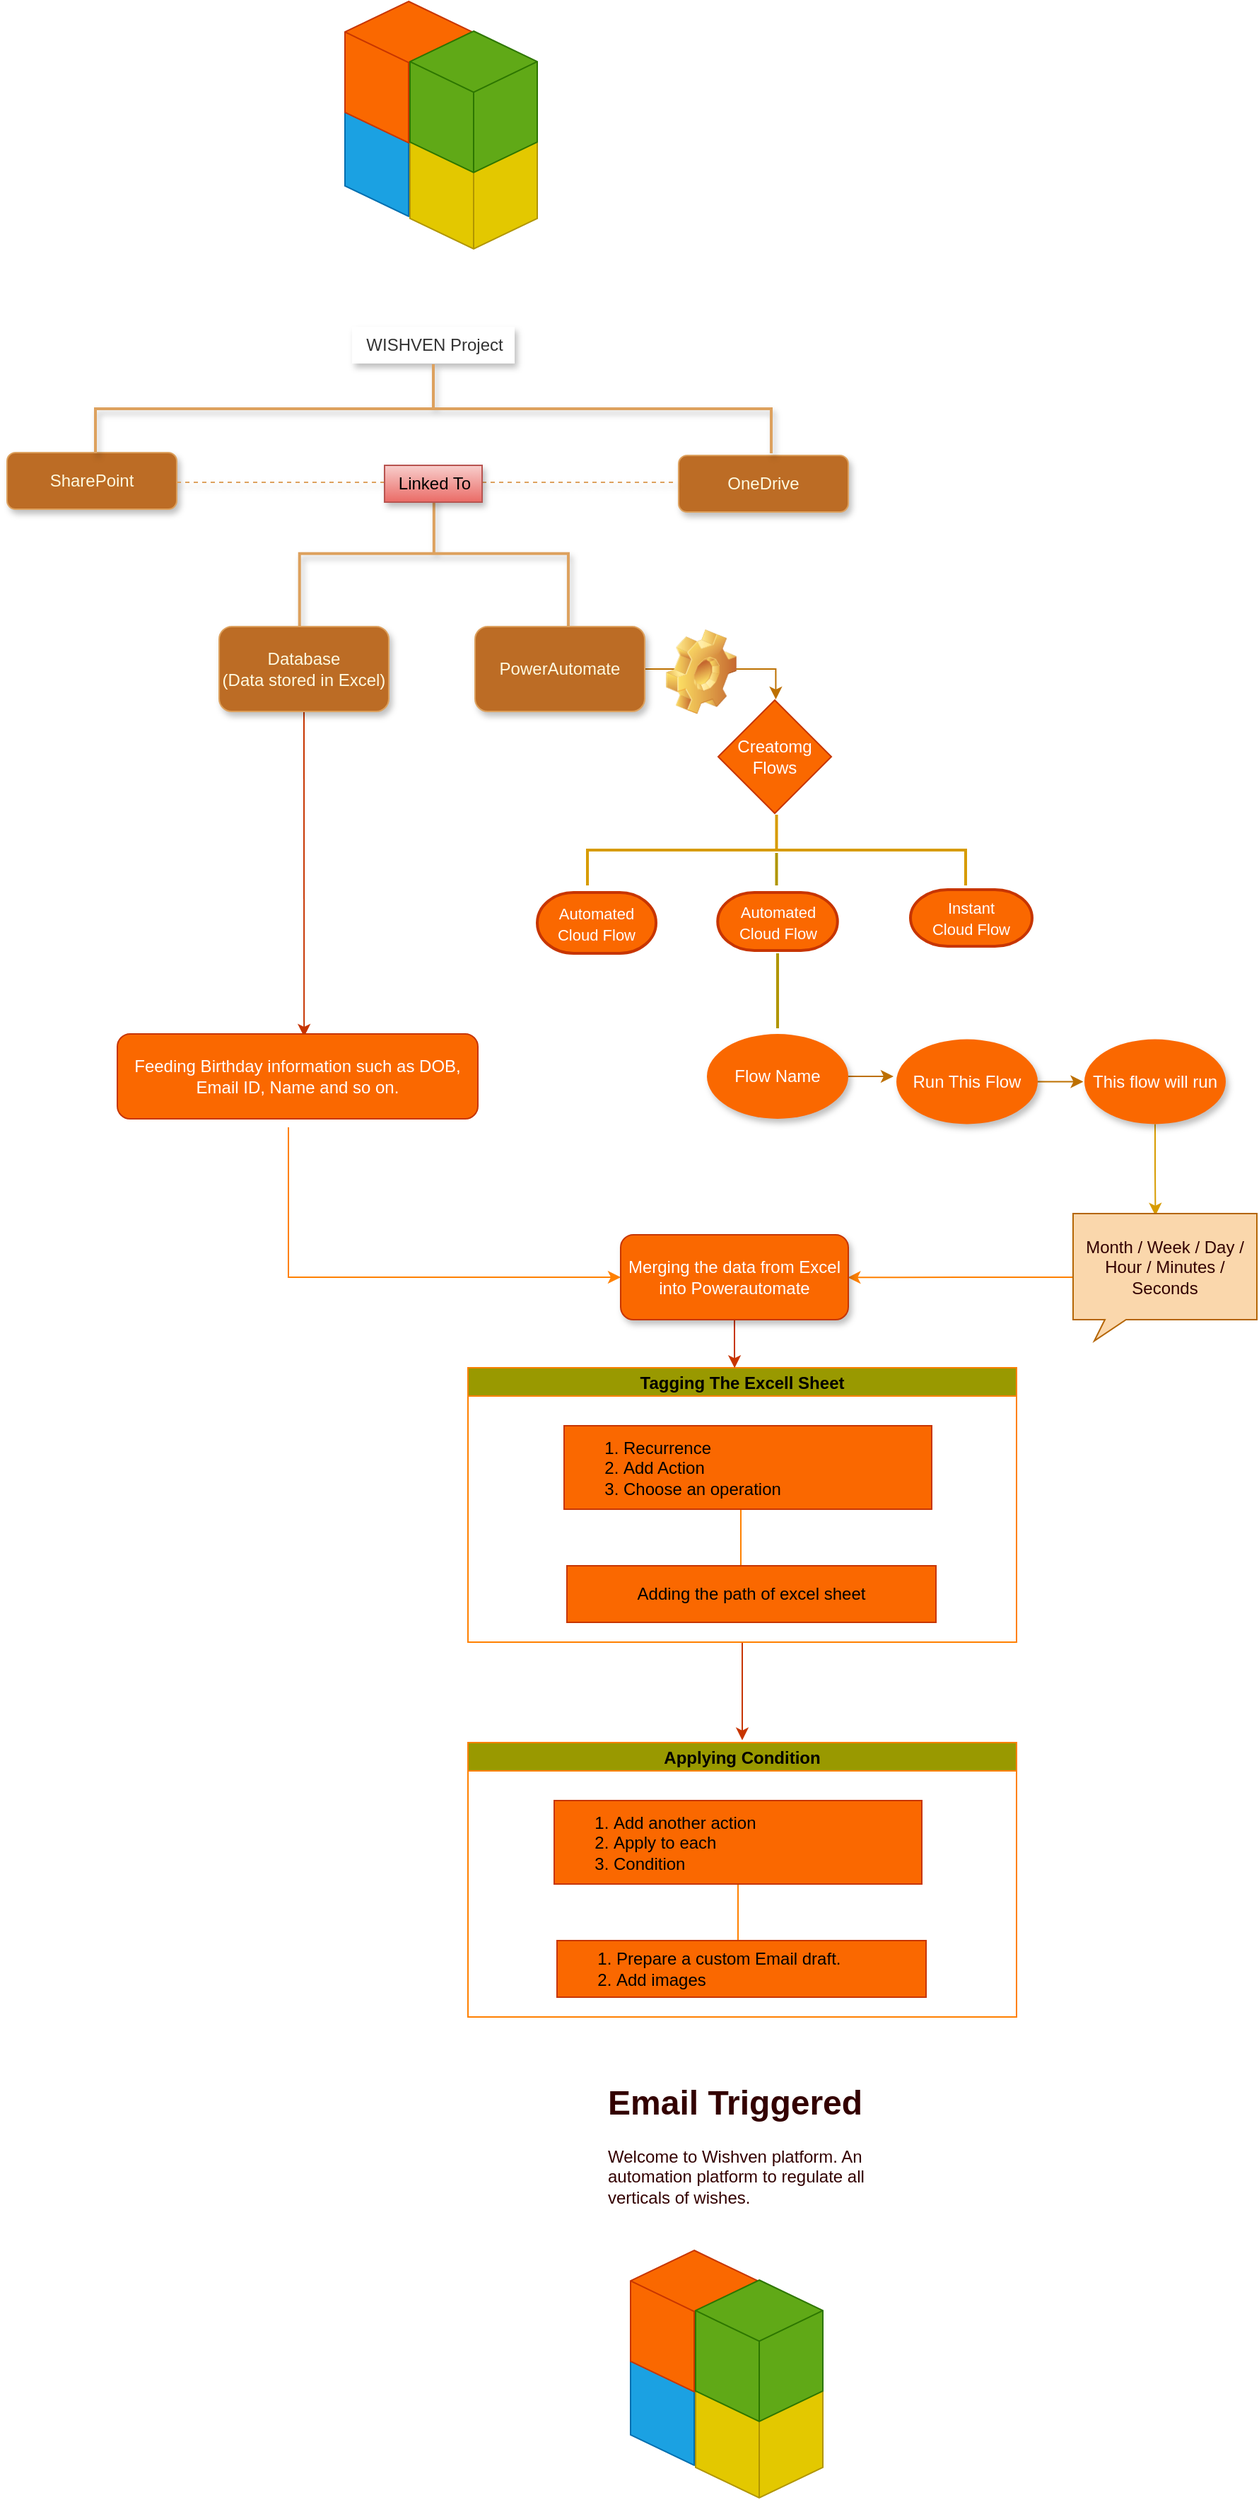 <mxfile version="21.6.8" type="github">
  <diagram name="Page-1" id="KdCPvyaEyFZrJNqloSRo">
    <mxGraphModel dx="1900" dy="1209" grid="0" gridSize="10" guides="1" tooltips="1" connect="1" arrows="1" fold="1" page="0" pageScale="1" pageWidth="850" pageHeight="1100" math="0" shadow="0">
      <root>
        <mxCell id="0" />
        <mxCell id="1" parent="0" />
        <mxCell id="EuIpPgGyZxs1bAB_q9Bw-1" value="OneDrive" style="rounded=1;whiteSpace=wrap;html=1;fontSize=12;glass=0;strokeWidth=1;shadow=1;labelBackgroundColor=none;fillColor=#BC6C25;strokeColor=#DDA15E;fontColor=#FEFAE0;" vertex="1" parent="1">
          <mxGeometry x="340" y="42" width="120" height="40" as="geometry" />
        </mxCell>
        <mxCell id="EuIpPgGyZxs1bAB_q9Bw-2" value="SharePoint" style="rounded=1;whiteSpace=wrap;html=1;fontSize=12;glass=0;strokeWidth=1;shadow=1;labelBackgroundColor=none;fillColor=#BC6C25;strokeColor=#DDA15E;fontColor=#FEFAE0;" vertex="1" parent="1">
          <mxGeometry x="-135" y="40" width="120" height="40" as="geometry" />
        </mxCell>
        <mxCell id="EuIpPgGyZxs1bAB_q9Bw-3" value="&lt;font color=&quot;#333333&quot;&gt;WISHVEN Project&lt;/font&gt;" style="text;html=1;align=center;verticalAlign=middle;resizable=0;points=[];autosize=1;strokeColor=none;fillColor=default;fontColor=#FEFAE0;shadow=1;" vertex="1" parent="1">
          <mxGeometry x="109" y="-49" width="115" height="26" as="geometry" />
        </mxCell>
        <mxCell id="EuIpPgGyZxs1bAB_q9Bw-4" value="" style="strokeWidth=2;html=1;shape=mxgraph.flowchart.annotation_2;align=left;labelPosition=right;pointerEvents=1;strokeColor=#DDA15E;fontColor=#FEFAE0;fillColor=#BC6C25;rotation=90;shadow=1;" vertex="1" parent="1">
          <mxGeometry x="135" y="-230" width="63" height="478" as="geometry" />
        </mxCell>
        <mxCell id="EuIpPgGyZxs1bAB_q9Bw-5" value="" style="strokeWidth=2;html=1;shape=mxgraph.flowchart.annotation_2;align=left;labelPosition=right;pointerEvents=1;strokeColor=#DDA15E;fontColor=#FEFAE0;fillColor=#BC6C25;rotation=90;shadow=1;" vertex="1" parent="1">
          <mxGeometry x="115.34" y="16.35" width="103.16" height="190.1" as="geometry" />
        </mxCell>
        <mxCell id="EuIpPgGyZxs1bAB_q9Bw-6" style="edgeStyle=orthogonalEdgeStyle;orthogonalLoop=1;jettySize=auto;html=1;curved=1;strokeColor=#C73500;entryX=0.518;entryY=0.033;entryDx=0;entryDy=0;entryPerimeter=0;fillColor=#fa6800;" edge="1" parent="1" source="EuIpPgGyZxs1bAB_q9Bw-7" target="EuIpPgGyZxs1bAB_q9Bw-13">
          <mxGeometry relative="1" as="geometry">
            <mxPoint x="75" y="315.0" as="targetPoint" />
          </mxGeometry>
        </mxCell>
        <mxCell id="EuIpPgGyZxs1bAB_q9Bw-7" value="Database&lt;br&gt;(Data stored in Excel)" style="rounded=1;whiteSpace=wrap;html=1;strokeColor=#DDA15E;fontColor=#FEFAE0;fillColor=#BC6C25;shadow=1;" vertex="1" parent="1">
          <mxGeometry x="15" y="163" width="120" height="60" as="geometry" />
        </mxCell>
        <mxCell id="EuIpPgGyZxs1bAB_q9Bw-8" value="" style="endArrow=none;dashed=1;html=1;rounded=0;strokeColor=#DDA15E;fontColor=#FEFAE0;fillColor=#BC6C25;shadow=1;" edge="1" parent="1">
          <mxGeometry width="50" height="50" relative="1" as="geometry">
            <mxPoint x="-15" y="61" as="sourcePoint" />
            <mxPoint x="339" y="61" as="targetPoint" />
          </mxGeometry>
        </mxCell>
        <mxCell id="EuIpPgGyZxs1bAB_q9Bw-9" style="edgeStyle=orthogonalEdgeStyle;rounded=0;orthogonalLoop=1;jettySize=auto;html=1;entryX=0.509;entryY=-0.007;entryDx=0;entryDy=0;entryPerimeter=0;fillColor=#f0a30a;strokeColor=#BD7000;" edge="1" parent="1" source="EuIpPgGyZxs1bAB_q9Bw-10" target="EuIpPgGyZxs1bAB_q9Bw-14">
          <mxGeometry relative="1" as="geometry" />
        </mxCell>
        <mxCell id="EuIpPgGyZxs1bAB_q9Bw-10" value="PowerAutomate" style="rounded=1;whiteSpace=wrap;html=1;strokeColor=#DDA15E;fontColor=#FEFAE0;fillColor=#BC6C25;shadow=1;" vertex="1" parent="1">
          <mxGeometry x="196" y="163" width="120" height="60" as="geometry" />
        </mxCell>
        <mxCell id="EuIpPgGyZxs1bAB_q9Bw-11" value="Linked To" style="text;html=1;align=center;verticalAlign=middle;resizable=0;points=[];autosize=1;fillColor=#f8cecc;strokeColor=#b85450;gradientColor=#ea6b66;shadow=1;" vertex="1" parent="1">
          <mxGeometry x="132" y="49" width="69" height="26" as="geometry" />
        </mxCell>
        <mxCell id="EuIpPgGyZxs1bAB_q9Bw-12" style="edgeStyle=orthogonalEdgeStyle;rounded=0;orthogonalLoop=1;jettySize=auto;html=1;exitX=0.501;exitY=1.017;exitDx=0;exitDy=0;exitPerimeter=0;strokeColor=#FF8000;" edge="1" parent="1">
          <mxGeometry relative="1" as="geometry">
            <mxPoint x="299" y="623" as="targetPoint" />
            <mxPoint x="64.005" y="517" as="sourcePoint" />
            <Array as="points">
              <mxPoint x="64" y="623" />
            </Array>
          </mxGeometry>
        </mxCell>
        <mxCell id="EuIpPgGyZxs1bAB_q9Bw-13" value="&lt;font color=&quot;#ffffff&quot;&gt;Feeding Birthday information such as DOB, Email ID, Name and so on.&lt;/font&gt;" style="rounded=1;whiteSpace=wrap;html=1;fillColor=#fa6800;fontColor=#000000;strokeColor=#C73500;" vertex="1" parent="1">
          <mxGeometry x="-57" y="451" width="255" height="60" as="geometry" />
        </mxCell>
        <mxCell id="EuIpPgGyZxs1bAB_q9Bw-14" value="&lt;font color=&quot;#ffffff&quot;&gt;Creatomg&lt;br&gt;Flows&lt;/font&gt;" style="rhombus;whiteSpace=wrap;html=1;fillColor=#fa6800;fontColor=#000000;strokeColor=#C73500;" vertex="1" parent="1">
          <mxGeometry x="368" y="215" width="80" height="80" as="geometry" />
        </mxCell>
        <mxCell id="EuIpPgGyZxs1bAB_q9Bw-15" value="" style="shape=image;html=1;verticalLabelPosition=bottom;verticalAlign=top;imageAspect=0;image=img/clipart/Gear_128x128.png" vertex="1" parent="1">
          <mxGeometry x="331" y="165" width="50" height="60" as="geometry" />
        </mxCell>
        <mxCell id="EuIpPgGyZxs1bAB_q9Bw-16" value="" style="strokeWidth=2;html=1;shape=mxgraph.flowchart.annotation_2;align=left;labelPosition=right;pointerEvents=1;rotation=90;fillColor=#ffcd28;strokeColor=#d79b00;gradientColor=#ffa500;" vertex="1" parent="1">
          <mxGeometry x="384.25" y="187.25" width="50" height="267.5" as="geometry" />
        </mxCell>
        <mxCell id="EuIpPgGyZxs1bAB_q9Bw-17" value="&lt;font style=&quot;font-size: 11px;&quot; color=&quot;#ffffff&quot;&gt;Automated&lt;br&gt;Cloud Flow&lt;/font&gt;" style="strokeWidth=2;html=1;shape=mxgraph.flowchart.terminator;whiteSpace=wrap;fillColor=#fa6800;fontColor=#000000;strokeColor=#C73500;" vertex="1" parent="1">
          <mxGeometry x="240" y="351" width="84" height="43" as="geometry" />
        </mxCell>
        <mxCell id="EuIpPgGyZxs1bAB_q9Bw-18" value="&lt;font style=&quot;font-size: 11px;&quot; color=&quot;#ffffff&quot;&gt;Instant&lt;br&gt;Cloud Flow&lt;/font&gt;" style="strokeWidth=2;html=1;shape=mxgraph.flowchart.terminator;whiteSpace=wrap;fillColor=#fa6800;fontColor=#000000;strokeColor=#C73500;" vertex="1" parent="1">
          <mxGeometry x="504" y="349" width="86" height="40" as="geometry" />
        </mxCell>
        <mxCell id="EuIpPgGyZxs1bAB_q9Bw-19" value="&lt;font style=&quot;font-size: 11px;&quot; color=&quot;#ffffff&quot;&gt;Automated&lt;br&gt;Cloud Flow&lt;/font&gt;" style="strokeWidth=2;html=1;shape=mxgraph.flowchart.terminator;whiteSpace=wrap;fillColor=#fa6800;fontColor=#000000;strokeColor=#C73500;" vertex="1" parent="1">
          <mxGeometry x="367.63" y="351" width="84.75" height="41" as="geometry" />
        </mxCell>
        <mxCell id="EuIpPgGyZxs1bAB_q9Bw-20" value="" style="line;strokeWidth=2;direction=south;html=1;fillColor=#e3c800;fontColor=#000000;strokeColor=#B09500;" vertex="1" parent="1">
          <mxGeometry x="404.25" y="323" width="10" height="23" as="geometry" />
        </mxCell>
        <mxCell id="EuIpPgGyZxs1bAB_q9Bw-21" style="edgeStyle=orthogonalEdgeStyle;rounded=0;orthogonalLoop=1;jettySize=auto;html=1;fillColor=#f0a30a;strokeColor=#BD7000;" edge="1" parent="1" source="EuIpPgGyZxs1bAB_q9Bw-22">
          <mxGeometry relative="1" as="geometry">
            <mxPoint x="492.0" y="481" as="targetPoint" />
          </mxGeometry>
        </mxCell>
        <mxCell id="EuIpPgGyZxs1bAB_q9Bw-22" value="&lt;font color=&quot;#ffffff&quot;&gt;Flow Name&lt;/font&gt;" style="ellipse;shape=doubleEllipse;whiteSpace=wrap;html=1;fillColor=#fa6800;fontColor=#000000;strokeColor=none;shadow=1;gradientColor=none;" vertex="1" parent="1">
          <mxGeometry x="360" y="451" width="100" height="60" as="geometry" />
        </mxCell>
        <mxCell id="EuIpPgGyZxs1bAB_q9Bw-23" value="" style="line;strokeWidth=2;direction=south;html=1;fillColor=#e3c800;fontColor=#000000;strokeColor=#B09500;" vertex="1" parent="1">
          <mxGeometry x="405" y="394" width="10" height="53" as="geometry" />
        </mxCell>
        <mxCell id="EuIpPgGyZxs1bAB_q9Bw-24" style="edgeStyle=orthogonalEdgeStyle;rounded=0;orthogonalLoop=1;jettySize=auto;html=1;fillColor=#f0a30a;strokeColor=#BD7000;" edge="1" parent="1" source="EuIpPgGyZxs1bAB_q9Bw-25">
          <mxGeometry relative="1" as="geometry">
            <mxPoint x="626.231" y="484.75" as="targetPoint" />
          </mxGeometry>
        </mxCell>
        <mxCell id="EuIpPgGyZxs1bAB_q9Bw-25" value="&lt;font color=&quot;#ffffff&quot;&gt;Run This Flow&lt;/font&gt;" style="ellipse;shape=doubleEllipse;whiteSpace=wrap;html=1;fillColor=#fa6800;fontColor=#000000;strokeColor=none;shadow=1;" vertex="1" parent="1">
          <mxGeometry x="494" y="454.75" width="100" height="60" as="geometry" />
        </mxCell>
        <mxCell id="EuIpPgGyZxs1bAB_q9Bw-26" style="edgeStyle=orthogonalEdgeStyle;rounded=0;orthogonalLoop=1;jettySize=auto;html=1;entryX=0.448;entryY=0.016;entryDx=0;entryDy=0;entryPerimeter=0;fillColor=#ffcd28;gradientColor=#ffa500;strokeColor=#d79b00;" edge="1" parent="1" source="EuIpPgGyZxs1bAB_q9Bw-27" target="EuIpPgGyZxs1bAB_q9Bw-33">
          <mxGeometry relative="1" as="geometry" />
        </mxCell>
        <mxCell id="EuIpPgGyZxs1bAB_q9Bw-27" value="&lt;font color=&quot;#ffffff&quot;&gt;This flow will run&lt;/font&gt;" style="ellipse;shape=doubleEllipse;whiteSpace=wrap;html=1;fillColor=#fa6800;fontColor=#000000;strokeColor=none;shadow=1;" vertex="1" parent="1">
          <mxGeometry x="627" y="454.75" width="100" height="60" as="geometry" />
        </mxCell>
        <mxCell id="EuIpPgGyZxs1bAB_q9Bw-28" value="" style="html=1;whiteSpace=wrap;shape=isoCube2;backgroundOutline=1;isoAngle=15;fillColor=#1ba1e2;fontColor=#ffffff;strokeColor=#006EAF;" vertex="1" parent="1">
          <mxGeometry x="104" y="-227" width="90" height="100" as="geometry" />
        </mxCell>
        <mxCell id="EuIpPgGyZxs1bAB_q9Bw-29" value="" style="html=1;whiteSpace=wrap;shape=isoCube2;backgroundOutline=1;isoAngle=15;fillColor=#e3c800;fontColor=#000000;strokeColor=#B09500;" vertex="1" parent="1">
          <mxGeometry x="150" y="-204" width="90" height="100" as="geometry" />
        </mxCell>
        <mxCell id="EuIpPgGyZxs1bAB_q9Bw-30" value="" style="html=1;whiteSpace=wrap;shape=isoCube2;backgroundOutline=1;isoAngle=15;fillColor=#fa6800;fontColor=#000000;strokeColor=#C73500;" vertex="1" parent="1">
          <mxGeometry x="104" y="-279" width="90" height="100" as="geometry" />
        </mxCell>
        <mxCell id="EuIpPgGyZxs1bAB_q9Bw-31" value="" style="html=1;whiteSpace=wrap;shape=isoCube2;backgroundOutline=1;isoAngle=15;fillColor=#60a917;fontColor=#ffffff;strokeColor=#2D7600;" vertex="1" parent="1">
          <mxGeometry x="150" y="-258" width="90" height="100" as="geometry" />
        </mxCell>
        <mxCell id="EuIpPgGyZxs1bAB_q9Bw-32" style="edgeStyle=orthogonalEdgeStyle;rounded=0;orthogonalLoop=1;jettySize=auto;html=1;entryX=0.998;entryY=0.503;entryDx=0;entryDy=0;entryPerimeter=0;strokeColor=#FF8000;" edge="1" parent="1" source="EuIpPgGyZxs1bAB_q9Bw-33" target="EuIpPgGyZxs1bAB_q9Bw-40">
          <mxGeometry relative="1" as="geometry" />
        </mxCell>
        <mxCell id="EuIpPgGyZxs1bAB_q9Bw-33" value="&lt;font color=&quot;#330000&quot;&gt;Month / Week / Day / Hour / Minutes / Seconds&lt;/font&gt;" style="whiteSpace=wrap;html=1;shape=mxgraph.basic.rectCallout;dx=30;dy=15;boundedLbl=1;fillColor=#fad7ac;strokeColor=#b46504;" vertex="1" parent="1">
          <mxGeometry x="619" y="578" width="130" height="90" as="geometry" />
        </mxCell>
        <mxCell id="EuIpPgGyZxs1bAB_q9Bw-34" style="edgeStyle=orthogonalEdgeStyle;rounded=0;orthogonalLoop=1;jettySize=auto;html=1;fillColor=#fa6800;strokeColor=#C73500;" edge="1" parent="1" source="EuIpPgGyZxs1bAB_q9Bw-35">
          <mxGeometry relative="1" as="geometry">
            <mxPoint x="385" y="950.4" as="targetPoint" />
          </mxGeometry>
        </mxCell>
        <mxCell id="EuIpPgGyZxs1bAB_q9Bw-35" value="Tagging The Excell Sheet" style="swimlane;startSize=20;horizontal=1;containerType=tree;fillColor=#999900;strokeColor=#FF8000;" vertex="1" parent="1">
          <mxGeometry x="191" y="687" width="388" height="194" as="geometry">
            <mxRectangle x="191" y="687" width="179" height="26" as="alternateBounds" />
          </mxGeometry>
        </mxCell>
        <mxCell id="EuIpPgGyZxs1bAB_q9Bw-36" value="" style="edgeStyle=elbowEdgeStyle;elbow=vertical;sourcePerimeterSpacing=0;targetPerimeterSpacing=0;startArrow=none;endArrow=none;rounded=0;curved=0;strokeColor=#FF8000;" edge="1" parent="EuIpPgGyZxs1bAB_q9Bw-35" source="EuIpPgGyZxs1bAB_q9Bw-37" target="EuIpPgGyZxs1bAB_q9Bw-38">
          <mxGeometry relative="1" as="geometry">
            <Array as="points">
              <mxPoint x="193" y="116" />
              <mxPoint x="205" y="120" />
            </Array>
          </mxGeometry>
        </mxCell>
        <mxCell id="EuIpPgGyZxs1bAB_q9Bw-37" value="&lt;ol&gt;&lt;li&gt;Recurrence&lt;/li&gt;&lt;li&gt;Add Action&lt;/li&gt;&lt;li&gt;Choose an operation&lt;/li&gt;&lt;/ol&gt;" style="whiteSpace=wrap;html=1;treeFolding=1;treeMoving=1;newEdgeStyle={&quot;edgeStyle&quot;:&quot;elbowEdgeStyle&quot;,&quot;startArrow&quot;:&quot;none&quot;,&quot;endArrow&quot;:&quot;none&quot;};fillColor=#fa6800;fontColor=#000000;strokeColor=#C73500;align=left;" vertex="1" parent="EuIpPgGyZxs1bAB_q9Bw-35">
          <mxGeometry x="68" y="41" width="260" height="59" as="geometry" />
        </mxCell>
        <mxCell id="EuIpPgGyZxs1bAB_q9Bw-38" value="Adding the path of excel sheet" style="whiteSpace=wrap;html=1;treeFolding=1;treeMoving=1;newEdgeStyle={&quot;edgeStyle&quot;:&quot;elbowEdgeStyle&quot;,&quot;startArrow&quot;:&quot;none&quot;,&quot;endArrow&quot;:&quot;none&quot;};fillColor=#fa6800;fontColor=#000000;strokeColor=#C73500;" vertex="1" parent="EuIpPgGyZxs1bAB_q9Bw-35">
          <mxGeometry x="70" y="140" width="261" height="40" as="geometry" />
        </mxCell>
        <mxCell id="EuIpPgGyZxs1bAB_q9Bw-39" style="edgeStyle=orthogonalEdgeStyle;rounded=0;orthogonalLoop=1;jettySize=auto;html=1;entryX=0.486;entryY=0.001;entryDx=0;entryDy=0;entryPerimeter=0;fillColor=#fa6800;strokeColor=#C73500;" edge="1" parent="1" source="EuIpPgGyZxs1bAB_q9Bw-40" target="EuIpPgGyZxs1bAB_q9Bw-35">
          <mxGeometry relative="1" as="geometry" />
        </mxCell>
        <mxCell id="EuIpPgGyZxs1bAB_q9Bw-40" value="&lt;font color=&quot;#ffffff&quot;&gt;Merging the data from Excel into Powerautomate&lt;/font&gt;" style="rounded=1;whiteSpace=wrap;html=1;fillColor=#fa6800;fontColor=#000000;strokeColor=#C73500;shadow=1;" vertex="1" parent="1">
          <mxGeometry x="299" y="593" width="161" height="60" as="geometry" />
        </mxCell>
        <mxCell id="EuIpPgGyZxs1bAB_q9Bw-41" value="Applying Condition" style="swimlane;startSize=20;horizontal=1;containerType=tree;fillColor=#999900;strokeColor=#FF8000;" vertex="1" parent="1">
          <mxGeometry x="191" y="952" width="388" height="194" as="geometry">
            <mxRectangle x="191" y="687" width="179" height="26" as="alternateBounds" />
          </mxGeometry>
        </mxCell>
        <mxCell id="EuIpPgGyZxs1bAB_q9Bw-42" value="" style="edgeStyle=elbowEdgeStyle;elbow=vertical;sourcePerimeterSpacing=0;targetPerimeterSpacing=0;startArrow=none;endArrow=none;rounded=0;curved=0;strokeColor=#FF8000;" edge="1" parent="EuIpPgGyZxs1bAB_q9Bw-41" source="EuIpPgGyZxs1bAB_q9Bw-43" target="EuIpPgGyZxs1bAB_q9Bw-44">
          <mxGeometry relative="1" as="geometry">
            <Array as="points">
              <mxPoint x="191" y="120" />
            </Array>
          </mxGeometry>
        </mxCell>
        <mxCell id="EuIpPgGyZxs1bAB_q9Bw-43" value="&lt;ol&gt;&lt;li&gt;Add another action&lt;/li&gt;&lt;li&gt;Apply to each&lt;/li&gt;&lt;li&gt;Condition&lt;/li&gt;&lt;/ol&gt;" style="whiteSpace=wrap;html=1;treeFolding=1;treeMoving=1;newEdgeStyle={&quot;edgeStyle&quot;:&quot;elbowEdgeStyle&quot;,&quot;startArrow&quot;:&quot;none&quot;,&quot;endArrow&quot;:&quot;none&quot;};fillColor=#fa6800;fontColor=#000000;strokeColor=#C73500;align=left;" vertex="1" parent="EuIpPgGyZxs1bAB_q9Bw-41">
          <mxGeometry x="61" y="41" width="260" height="59" as="geometry" />
        </mxCell>
        <mxCell id="EuIpPgGyZxs1bAB_q9Bw-44" value="&lt;div style=&quot;&quot;&gt;&lt;ol&gt;&lt;li&gt;&lt;span style=&quot;background-color: initial;&quot;&gt;Prepare a custom Email draft.&lt;/span&gt;&lt;/li&gt;&lt;li&gt;&lt;span style=&quot;background-color: initial;&quot;&gt;Add images&lt;/span&gt;&lt;/li&gt;&lt;/ol&gt;&lt;/div&gt;" style="whiteSpace=wrap;html=1;treeFolding=1;treeMoving=1;newEdgeStyle={&quot;edgeStyle&quot;:&quot;elbowEdgeStyle&quot;,&quot;startArrow&quot;:&quot;none&quot;,&quot;endArrow&quot;:&quot;none&quot;};fillColor=#fa6800;fontColor=#000000;strokeColor=#C73500;align=left;" vertex="1" parent="EuIpPgGyZxs1bAB_q9Bw-41">
          <mxGeometry x="63" y="140" width="261" height="40" as="geometry" />
        </mxCell>
        <mxCell id="EuIpPgGyZxs1bAB_q9Bw-45" value="&lt;h1&gt;&lt;font color=&quot;#330000&quot;&gt;Email Triggered&lt;/font&gt;&lt;/h1&gt;&lt;p&gt;&lt;font color=&quot;#330000&quot;&gt;Welcome to Wishven platform. An automation platform to regulate all verticals of wishes.&lt;/font&gt;&lt;/p&gt;" style="text;html=1;strokeColor=none;fillColor=none;spacing=5;spacingTop=-20;whiteSpace=wrap;overflow=hidden;rounded=0;" vertex="1" parent="1">
          <mxGeometry x="284.5" y="1187" width="190" height="120" as="geometry" />
        </mxCell>
        <mxCell id="EuIpPgGyZxs1bAB_q9Bw-46" value="" style="html=1;whiteSpace=wrap;shape=isoCube2;backgroundOutline=1;isoAngle=15;fillColor=#1ba1e2;fontColor=#ffffff;strokeColor=#006EAF;" vertex="1" parent="1">
          <mxGeometry x="306" y="1363" width="90" height="100" as="geometry" />
        </mxCell>
        <mxCell id="EuIpPgGyZxs1bAB_q9Bw-47" value="" style="html=1;whiteSpace=wrap;shape=isoCube2;backgroundOutline=1;isoAngle=15;fillColor=#e3c800;fontColor=#000000;strokeColor=#B09500;" vertex="1" parent="1">
          <mxGeometry x="352" y="1386" width="90" height="100" as="geometry" />
        </mxCell>
        <mxCell id="EuIpPgGyZxs1bAB_q9Bw-48" value="" style="html=1;whiteSpace=wrap;shape=isoCube2;backgroundOutline=1;isoAngle=15;fillColor=#fa6800;fontColor=#000000;strokeColor=#C73500;" vertex="1" parent="1">
          <mxGeometry x="306" y="1311" width="90" height="100" as="geometry" />
        </mxCell>
        <mxCell id="EuIpPgGyZxs1bAB_q9Bw-49" value="" style="html=1;whiteSpace=wrap;shape=isoCube2;backgroundOutline=1;isoAngle=15;fillColor=#60a917;fontColor=#ffffff;strokeColor=#2D7600;" vertex="1" parent="1">
          <mxGeometry x="352" y="1332" width="90" height="100" as="geometry" />
        </mxCell>
      </root>
    </mxGraphModel>
  </diagram>
</mxfile>
